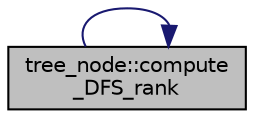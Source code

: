 digraph "tree_node::compute_DFS_rank"
{
  edge [fontname="Helvetica",fontsize="10",labelfontname="Helvetica",labelfontsize="10"];
  node [fontname="Helvetica",fontsize="10",shape=record];
  rankdir="LR";
  Node16 [label="tree_node::compute\l_DFS_rank",height=0.2,width=0.4,color="black", fillcolor="grey75", style="filled", fontcolor="black"];
  Node16 -> Node16 [color="midnightblue",fontsize="10",style="solid",fontname="Helvetica"];
}
